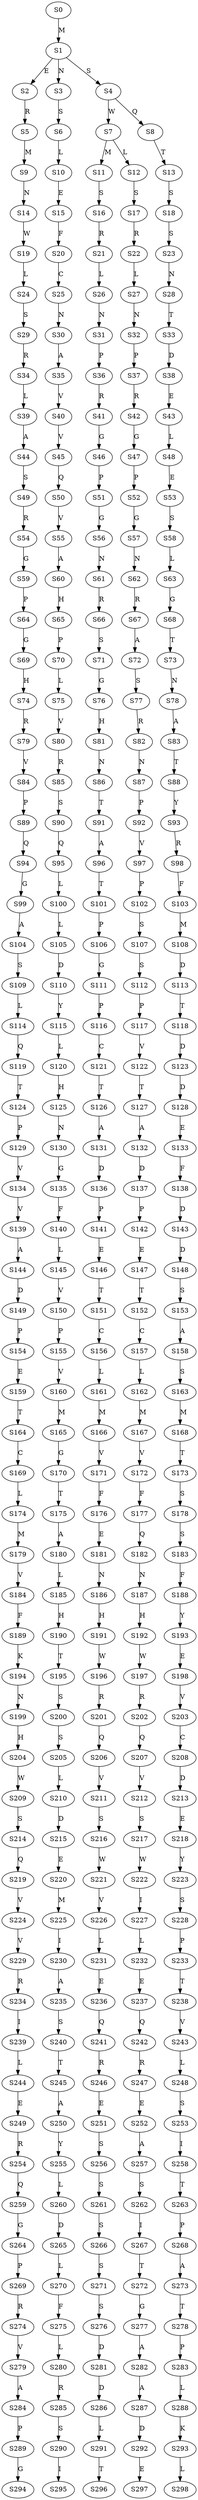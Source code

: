 strict digraph  {
	S0 -> S1 [ label = M ];
	S1 -> S2 [ label = E ];
	S1 -> S3 [ label = N ];
	S1 -> S4 [ label = S ];
	S2 -> S5 [ label = R ];
	S3 -> S6 [ label = S ];
	S4 -> S7 [ label = W ];
	S4 -> S8 [ label = Q ];
	S5 -> S9 [ label = M ];
	S6 -> S10 [ label = L ];
	S7 -> S11 [ label = M ];
	S7 -> S12 [ label = L ];
	S8 -> S13 [ label = T ];
	S9 -> S14 [ label = N ];
	S10 -> S15 [ label = E ];
	S11 -> S16 [ label = S ];
	S12 -> S17 [ label = S ];
	S13 -> S18 [ label = S ];
	S14 -> S19 [ label = W ];
	S15 -> S20 [ label = F ];
	S16 -> S21 [ label = R ];
	S17 -> S22 [ label = R ];
	S18 -> S23 [ label = S ];
	S19 -> S24 [ label = L ];
	S20 -> S25 [ label = C ];
	S21 -> S26 [ label = L ];
	S22 -> S27 [ label = L ];
	S23 -> S28 [ label = N ];
	S24 -> S29 [ label = S ];
	S25 -> S30 [ label = N ];
	S26 -> S31 [ label = N ];
	S27 -> S32 [ label = N ];
	S28 -> S33 [ label = T ];
	S29 -> S34 [ label = R ];
	S30 -> S35 [ label = A ];
	S31 -> S36 [ label = P ];
	S32 -> S37 [ label = P ];
	S33 -> S38 [ label = D ];
	S34 -> S39 [ label = L ];
	S35 -> S40 [ label = V ];
	S36 -> S41 [ label = R ];
	S37 -> S42 [ label = R ];
	S38 -> S43 [ label = E ];
	S39 -> S44 [ label = A ];
	S40 -> S45 [ label = V ];
	S41 -> S46 [ label = G ];
	S42 -> S47 [ label = G ];
	S43 -> S48 [ label = L ];
	S44 -> S49 [ label = S ];
	S45 -> S50 [ label = Q ];
	S46 -> S51 [ label = P ];
	S47 -> S52 [ label = P ];
	S48 -> S53 [ label = E ];
	S49 -> S54 [ label = R ];
	S50 -> S55 [ label = V ];
	S51 -> S56 [ label = G ];
	S52 -> S57 [ label = G ];
	S53 -> S58 [ label = S ];
	S54 -> S59 [ label = G ];
	S55 -> S60 [ label = A ];
	S56 -> S61 [ label = N ];
	S57 -> S62 [ label = N ];
	S58 -> S63 [ label = L ];
	S59 -> S64 [ label = P ];
	S60 -> S65 [ label = H ];
	S61 -> S66 [ label = R ];
	S62 -> S67 [ label = R ];
	S63 -> S68 [ label = G ];
	S64 -> S69 [ label = G ];
	S65 -> S70 [ label = P ];
	S66 -> S71 [ label = S ];
	S67 -> S72 [ label = A ];
	S68 -> S73 [ label = T ];
	S69 -> S74 [ label = H ];
	S70 -> S75 [ label = L ];
	S71 -> S76 [ label = G ];
	S72 -> S77 [ label = S ];
	S73 -> S78 [ label = N ];
	S74 -> S79 [ label = R ];
	S75 -> S80 [ label = V ];
	S76 -> S81 [ label = H ];
	S77 -> S82 [ label = R ];
	S78 -> S83 [ label = A ];
	S79 -> S84 [ label = V ];
	S80 -> S85 [ label = R ];
	S81 -> S86 [ label = N ];
	S82 -> S87 [ label = N ];
	S83 -> S88 [ label = T ];
	S84 -> S89 [ label = P ];
	S85 -> S90 [ label = S ];
	S86 -> S91 [ label = T ];
	S87 -> S92 [ label = P ];
	S88 -> S93 [ label = Y ];
	S89 -> S94 [ label = Q ];
	S90 -> S95 [ label = Q ];
	S91 -> S96 [ label = A ];
	S92 -> S97 [ label = V ];
	S93 -> S98 [ label = R ];
	S94 -> S99 [ label = G ];
	S95 -> S100 [ label = L ];
	S96 -> S101 [ label = T ];
	S97 -> S102 [ label = P ];
	S98 -> S103 [ label = F ];
	S99 -> S104 [ label = A ];
	S100 -> S105 [ label = L ];
	S101 -> S106 [ label = P ];
	S102 -> S107 [ label = S ];
	S103 -> S108 [ label = M ];
	S104 -> S109 [ label = S ];
	S105 -> S110 [ label = D ];
	S106 -> S111 [ label = G ];
	S107 -> S112 [ label = S ];
	S108 -> S113 [ label = D ];
	S109 -> S114 [ label = L ];
	S110 -> S115 [ label = Y ];
	S111 -> S116 [ label = P ];
	S112 -> S117 [ label = P ];
	S113 -> S118 [ label = T ];
	S114 -> S119 [ label = Q ];
	S115 -> S120 [ label = L ];
	S116 -> S121 [ label = C ];
	S117 -> S122 [ label = V ];
	S118 -> S123 [ label = D ];
	S119 -> S124 [ label = T ];
	S120 -> S125 [ label = H ];
	S121 -> S126 [ label = T ];
	S122 -> S127 [ label = T ];
	S123 -> S128 [ label = D ];
	S124 -> S129 [ label = P ];
	S125 -> S130 [ label = N ];
	S126 -> S131 [ label = A ];
	S127 -> S132 [ label = A ];
	S128 -> S133 [ label = E ];
	S129 -> S134 [ label = V ];
	S130 -> S135 [ label = G ];
	S131 -> S136 [ label = D ];
	S132 -> S137 [ label = D ];
	S133 -> S138 [ label = F ];
	S134 -> S139 [ label = V ];
	S135 -> S140 [ label = F ];
	S136 -> S141 [ label = P ];
	S137 -> S142 [ label = P ];
	S138 -> S143 [ label = D ];
	S139 -> S144 [ label = A ];
	S140 -> S145 [ label = L ];
	S141 -> S146 [ label = E ];
	S142 -> S147 [ label = E ];
	S143 -> S148 [ label = D ];
	S144 -> S149 [ label = D ];
	S145 -> S150 [ label = V ];
	S146 -> S151 [ label = T ];
	S147 -> S152 [ label = T ];
	S148 -> S153 [ label = S ];
	S149 -> S154 [ label = P ];
	S150 -> S155 [ label = P ];
	S151 -> S156 [ label = C ];
	S152 -> S157 [ label = C ];
	S153 -> S158 [ label = A ];
	S154 -> S159 [ label = E ];
	S155 -> S160 [ label = V ];
	S156 -> S161 [ label = L ];
	S157 -> S162 [ label = L ];
	S158 -> S163 [ label = S ];
	S159 -> S164 [ label = T ];
	S160 -> S165 [ label = M ];
	S161 -> S166 [ label = M ];
	S162 -> S167 [ label = M ];
	S163 -> S168 [ label = M ];
	S164 -> S169 [ label = C ];
	S165 -> S170 [ label = G ];
	S166 -> S171 [ label = V ];
	S167 -> S172 [ label = V ];
	S168 -> S173 [ label = T ];
	S169 -> S174 [ label = L ];
	S170 -> S175 [ label = T ];
	S171 -> S176 [ label = F ];
	S172 -> S177 [ label = F ];
	S173 -> S178 [ label = S ];
	S174 -> S179 [ label = M ];
	S175 -> S180 [ label = A ];
	S176 -> S181 [ label = E ];
	S177 -> S182 [ label = Q ];
	S178 -> S183 [ label = S ];
	S179 -> S184 [ label = V ];
	S180 -> S185 [ label = L ];
	S181 -> S186 [ label = N ];
	S182 -> S187 [ label = N ];
	S183 -> S188 [ label = F ];
	S184 -> S189 [ label = F ];
	S185 -> S190 [ label = H ];
	S186 -> S191 [ label = H ];
	S187 -> S192 [ label = H ];
	S188 -> S193 [ label = Y ];
	S189 -> S194 [ label = K ];
	S190 -> S195 [ label = T ];
	S191 -> S196 [ label = W ];
	S192 -> S197 [ label = W ];
	S193 -> S198 [ label = E ];
	S194 -> S199 [ label = N ];
	S195 -> S200 [ label = S ];
	S196 -> S201 [ label = R ];
	S197 -> S202 [ label = R ];
	S198 -> S203 [ label = V ];
	S199 -> S204 [ label = H ];
	S200 -> S205 [ label = S ];
	S201 -> S206 [ label = Q ];
	S202 -> S207 [ label = Q ];
	S203 -> S208 [ label = C ];
	S204 -> S209 [ label = W ];
	S205 -> S210 [ label = L ];
	S206 -> S211 [ label = V ];
	S207 -> S212 [ label = V ];
	S208 -> S213 [ label = D ];
	S209 -> S214 [ label = S ];
	S210 -> S215 [ label = D ];
	S211 -> S216 [ label = S ];
	S212 -> S217 [ label = S ];
	S213 -> S218 [ label = E ];
	S214 -> S219 [ label = Q ];
	S215 -> S220 [ label = E ];
	S216 -> S221 [ label = W ];
	S217 -> S222 [ label = W ];
	S218 -> S223 [ label = Y ];
	S219 -> S224 [ label = V ];
	S220 -> S225 [ label = M ];
	S221 -> S226 [ label = V ];
	S222 -> S227 [ label = I ];
	S223 -> S228 [ label = S ];
	S224 -> S229 [ label = V ];
	S225 -> S230 [ label = I ];
	S226 -> S231 [ label = L ];
	S227 -> S232 [ label = L ];
	S228 -> S233 [ label = P ];
	S229 -> S234 [ label = R ];
	S230 -> S235 [ label = A ];
	S231 -> S236 [ label = E ];
	S232 -> S237 [ label = E ];
	S233 -> S238 [ label = T ];
	S234 -> S239 [ label = I ];
	S235 -> S240 [ label = S ];
	S236 -> S241 [ label = Q ];
	S237 -> S242 [ label = Q ];
	S238 -> S243 [ label = V ];
	S239 -> S244 [ label = L ];
	S240 -> S245 [ label = T ];
	S241 -> S246 [ label = R ];
	S242 -> S247 [ label = R ];
	S243 -> S248 [ label = L ];
	S244 -> S249 [ label = E ];
	S245 -> S250 [ label = A ];
	S246 -> S251 [ label = E ];
	S247 -> S252 [ label = E ];
	S248 -> S253 [ label = S ];
	S249 -> S254 [ label = R ];
	S250 -> S255 [ label = Y ];
	S251 -> S256 [ label = S ];
	S252 -> S257 [ label = A ];
	S253 -> S258 [ label = I ];
	S254 -> S259 [ label = Q ];
	S255 -> S260 [ label = L ];
	S256 -> S261 [ label = S ];
	S257 -> S262 [ label = S ];
	S258 -> S263 [ label = T ];
	S259 -> S264 [ label = G ];
	S260 -> S265 [ label = D ];
	S261 -> S266 [ label = S ];
	S262 -> S267 [ label = I ];
	S263 -> S268 [ label = P ];
	S264 -> S269 [ label = P ];
	S265 -> S270 [ label = L ];
	S266 -> S271 [ label = S ];
	S267 -> S272 [ label = T ];
	S268 -> S273 [ label = A ];
	S269 -> S274 [ label = R ];
	S270 -> S275 [ label = F ];
	S271 -> S276 [ label = S ];
	S272 -> S277 [ label = G ];
	S273 -> S278 [ label = T ];
	S274 -> S279 [ label = V ];
	S275 -> S280 [ label = L ];
	S276 -> S281 [ label = D ];
	S277 -> S282 [ label = A ];
	S278 -> S283 [ label = P ];
	S279 -> S284 [ label = A ];
	S280 -> S285 [ label = R ];
	S281 -> S286 [ label = D ];
	S282 -> S287 [ label = A ];
	S283 -> S288 [ label = L ];
	S284 -> S289 [ label = P ];
	S285 -> S290 [ label = S ];
	S286 -> S291 [ label = L ];
	S287 -> S292 [ label = D ];
	S288 -> S293 [ label = K ];
	S289 -> S294 [ label = G ];
	S290 -> S295 [ label = I ];
	S291 -> S296 [ label = T ];
	S292 -> S297 [ label = E ];
	S293 -> S298 [ label = L ];
}
